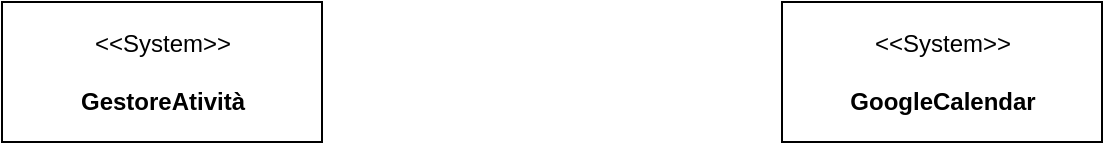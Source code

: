 <mxfile version="14.6.6" type="google"><diagram id="fprZ8qasLLaxARA--LZ1" name="Page-1"><mxGraphModel dx="1038" dy="587" grid="1" gridSize="10" guides="1" tooltips="1" connect="1" arrows="1" fold="1" page="1" pageScale="1" pageWidth="827" pageHeight="1169" math="0" shadow="0"><root><mxCell id="0"/><mxCell id="1" parent="0"/><mxCell id="3AFYr7RC-B8bDo1T6vIH-1" value="&amp;lt;&amp;lt;System&amp;gt;&amp;gt;&lt;br&gt;&lt;br&gt;&lt;b&gt;GoogleCalendar&lt;/b&gt;" style="text;html=1;align=center;verticalAlign=middle;dashed=0;fillColor=#ffffff;strokeColor=#000000;" parent="1" vertex="1"><mxGeometry x="770" y="360" width="160" height="70" as="geometry"/></mxCell><mxCell id="3AFYr7RC-B8bDo1T6vIH-2" value="&amp;lt;&amp;lt;System&amp;gt;&amp;gt;&lt;br&gt;&lt;br&gt;&lt;div&gt;&lt;b&gt;GestoreAtività&lt;/b&gt;&lt;/div&gt;" style="text;html=1;align=center;verticalAlign=middle;dashed=0;fillColor=#ffffff;strokeColor=#000000;" parent="1" vertex="1"><mxGeometry x="380" y="360" width="160" height="70" as="geometry"/></mxCell></root></mxGraphModel></diagram></mxfile>
